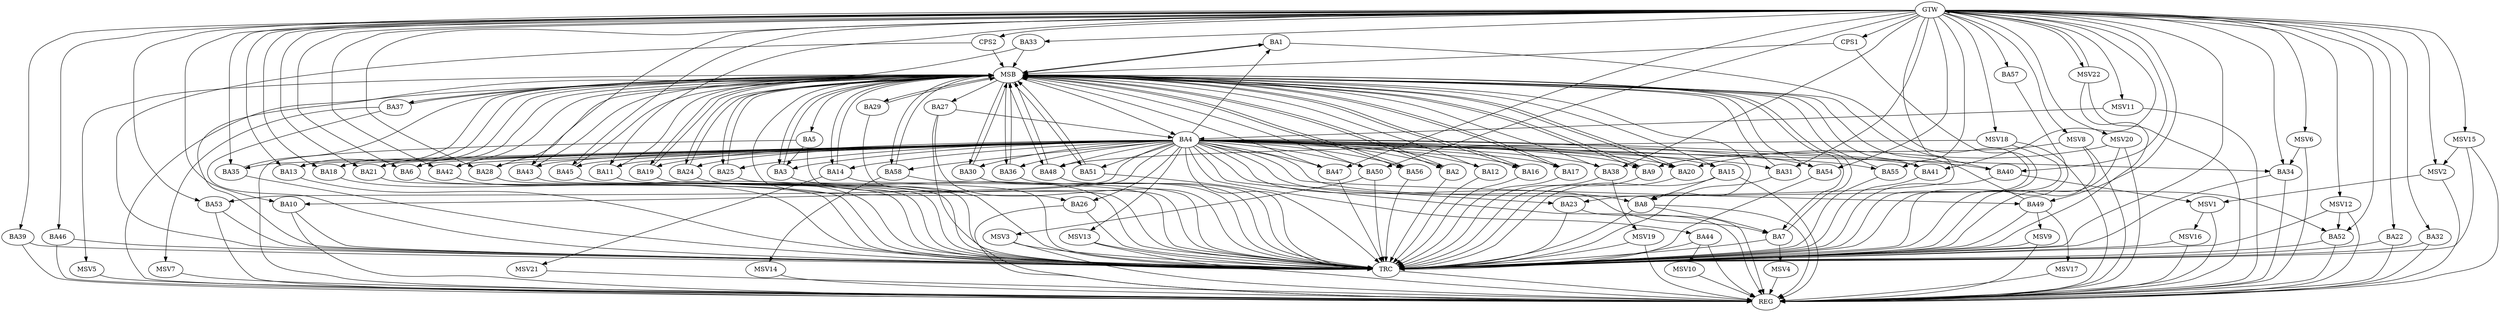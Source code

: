strict digraph G {
  BA1 [ label="BA1" ];
  BA2 [ label="BA2" ];
  BA3 [ label="BA3" ];
  BA4 [ label="BA4" ];
  BA5 [ label="BA5" ];
  BA6 [ label="BA6" ];
  BA7 [ label="BA7" ];
  BA8 [ label="BA8" ];
  BA9 [ label="BA9" ];
  BA10 [ label="BA10" ];
  BA11 [ label="BA11" ];
  BA12 [ label="BA12" ];
  BA13 [ label="BA13" ];
  BA14 [ label="BA14" ];
  BA15 [ label="BA15" ];
  BA16 [ label="BA16" ];
  BA17 [ label="BA17" ];
  BA18 [ label="BA18" ];
  BA19 [ label="BA19" ];
  BA20 [ label="BA20" ];
  BA21 [ label="BA21" ];
  BA22 [ label="BA22" ];
  BA23 [ label="BA23" ];
  BA24 [ label="BA24" ];
  BA25 [ label="BA25" ];
  BA26 [ label="BA26" ];
  BA27 [ label="BA27" ];
  BA28 [ label="BA28" ];
  BA29 [ label="BA29" ];
  BA30 [ label="BA30" ];
  BA31 [ label="BA31" ];
  BA32 [ label="BA32" ];
  BA33 [ label="BA33" ];
  BA34 [ label="BA34" ];
  BA35 [ label="BA35" ];
  BA36 [ label="BA36" ];
  BA37 [ label="BA37" ];
  BA38 [ label="BA38" ];
  BA39 [ label="BA39" ];
  BA40 [ label="BA40" ];
  BA41 [ label="BA41" ];
  BA42 [ label="BA42" ];
  BA43 [ label="BA43" ];
  BA44 [ label="BA44" ];
  BA45 [ label="BA45" ];
  BA46 [ label="BA46" ];
  BA47 [ label="BA47" ];
  BA48 [ label="BA48" ];
  BA49 [ label="BA49" ];
  BA50 [ label="BA50" ];
  BA51 [ label="BA51" ];
  BA52 [ label="BA52" ];
  BA53 [ label="BA53" ];
  BA54 [ label="BA54" ];
  BA55 [ label="BA55" ];
  BA56 [ label="BA56" ];
  BA57 [ label="BA57" ];
  BA58 [ label="BA58" ];
  CPS1 [ label="CPS1" ];
  CPS2 [ label="CPS2" ];
  GTW [ label="GTW" ];
  REG [ label="REG" ];
  MSB [ label="MSB" ];
  TRC [ label="TRC" ];
  MSV1 [ label="MSV1" ];
  MSV2 [ label="MSV2" ];
  MSV3 [ label="MSV3" ];
  MSV4 [ label="MSV4" ];
  MSV5 [ label="MSV5" ];
  MSV6 [ label="MSV6" ];
  MSV7 [ label="MSV7" ];
  MSV8 [ label="MSV8" ];
  MSV9 [ label="MSV9" ];
  MSV10 [ label="MSV10" ];
  MSV11 [ label="MSV11" ];
  MSV12 [ label="MSV12" ];
  MSV13 [ label="MSV13" ];
  MSV14 [ label="MSV14" ];
  MSV15 [ label="MSV15" ];
  MSV16 [ label="MSV16" ];
  MSV17 [ label="MSV17" ];
  MSV18 [ label="MSV18" ];
  MSV19 [ label="MSV19" ];
  MSV20 [ label="MSV20" ];
  MSV21 [ label="MSV21" ];
  MSV22 [ label="MSV22" ];
  BA4 -> BA3;
  BA5 -> BA3;
  BA8 -> BA7;
  BA15 -> BA8;
  BA27 -> BA4;
  GTW -> BA6;
  GTW -> BA10;
  GTW -> BA11;
  GTW -> BA13;
  GTW -> BA18;
  GTW -> BA21;
  GTW -> BA22;
  GTW -> BA23;
  GTW -> BA28;
  GTW -> BA31;
  GTW -> BA32;
  GTW -> BA33;
  GTW -> BA34;
  GTW -> BA35;
  GTW -> BA38;
  GTW -> BA39;
  GTW -> BA40;
  GTW -> BA41;
  GTW -> BA42;
  GTW -> BA43;
  GTW -> BA45;
  GTW -> BA46;
  GTW -> BA47;
  GTW -> BA49;
  GTW -> BA50;
  GTW -> BA52;
  GTW -> BA53;
  GTW -> BA54;
  GTW -> BA55;
  GTW -> BA57;
  GTW -> CPS1;
  GTW -> CPS2;
  BA4 -> REG;
  BA5 -> REG;
  BA8 -> REG;
  BA10 -> REG;
  BA15 -> REG;
  BA22 -> REG;
  BA23 -> REG;
  BA26 -> REG;
  BA27 -> REG;
  BA32 -> REG;
  BA34 -> REG;
  BA39 -> REG;
  BA44 -> REG;
  BA46 -> REG;
  BA52 -> REG;
  BA53 -> REG;
  BA1 -> MSB;
  MSB -> BA2;
  MSB -> REG;
  BA2 -> MSB;
  MSB -> BA1;
  BA3 -> MSB;
  BA6 -> MSB;
  BA7 -> MSB;
  BA9 -> MSB;
  MSB -> BA7;
  BA11 -> MSB;
  BA12 -> MSB;
  BA13 -> MSB;
  MSB -> BA3;
  BA14 -> MSB;
  BA16 -> MSB;
  MSB -> BA9;
  BA17 -> MSB;
  BA18 -> MSB;
  BA19 -> MSB;
  MSB -> BA17;
  BA20 -> MSB;
  MSB -> BA5;
  BA21 -> MSB;
  BA24 -> MSB;
  BA25 -> MSB;
  BA28 -> MSB;
  BA29 -> MSB;
  BA30 -> MSB;
  MSB -> BA25;
  BA31 -> MSB;
  MSB -> BA15;
  BA33 -> MSB;
  BA35 -> MSB;
  BA36 -> MSB;
  BA37 -> MSB;
  BA38 -> MSB;
  BA40 -> MSB;
  MSB -> BA20;
  BA41 -> MSB;
  BA42 -> MSB;
  MSB -> BA14;
  BA43 -> MSB;
  MSB -> BA29;
  BA45 -> MSB;
  MSB -> BA8;
  BA47 -> MSB;
  BA48 -> MSB;
  MSB -> BA36;
  BA49 -> MSB;
  MSB -> BA27;
  BA50 -> MSB;
  MSB -> BA16;
  BA51 -> MSB;
  BA54 -> MSB;
  BA55 -> MSB;
  BA56 -> MSB;
  MSB -> BA51;
  BA58 -> MSB;
  MSB -> BA48;
  CPS1 -> MSB;
  MSB -> BA26;
  MSB -> BA58;
  MSB -> BA4;
  CPS2 -> MSB;
  MSB -> BA37;
  MSB -> BA30;
  MSB -> BA24;
  MSB -> BA56;
  MSB -> BA19;
  BA1 -> TRC;
  BA2 -> TRC;
  BA3 -> TRC;
  BA4 -> TRC;
  BA5 -> TRC;
  BA6 -> TRC;
  BA7 -> TRC;
  BA8 -> TRC;
  BA9 -> TRC;
  BA10 -> TRC;
  BA11 -> TRC;
  BA12 -> TRC;
  BA13 -> TRC;
  BA14 -> TRC;
  BA15 -> TRC;
  BA16 -> TRC;
  BA17 -> TRC;
  BA18 -> TRC;
  BA19 -> TRC;
  BA20 -> TRC;
  BA21 -> TRC;
  BA22 -> TRC;
  BA23 -> TRC;
  BA24 -> TRC;
  BA25 -> TRC;
  BA26 -> TRC;
  BA27 -> TRC;
  BA28 -> TRC;
  BA29 -> TRC;
  BA30 -> TRC;
  BA31 -> TRC;
  BA32 -> TRC;
  BA33 -> TRC;
  BA34 -> TRC;
  BA35 -> TRC;
  BA36 -> TRC;
  BA37 -> TRC;
  BA38 -> TRC;
  BA39 -> TRC;
  BA40 -> TRC;
  BA41 -> TRC;
  BA42 -> TRC;
  BA43 -> TRC;
  BA44 -> TRC;
  BA45 -> TRC;
  BA46 -> TRC;
  BA47 -> TRC;
  BA48 -> TRC;
  BA49 -> TRC;
  BA50 -> TRC;
  BA51 -> TRC;
  BA52 -> TRC;
  BA53 -> TRC;
  BA54 -> TRC;
  BA55 -> TRC;
  BA56 -> TRC;
  BA57 -> TRC;
  BA58 -> TRC;
  CPS1 -> TRC;
  CPS2 -> TRC;
  GTW -> TRC;
  TRC -> REG;
  BA4 -> BA51;
  BA4 -> BA58;
  BA4 -> BA56;
  BA4 -> BA53;
  BA4 -> BA9;
  BA4 -> BA36;
  BA4 -> BA50;
  BA4 -> BA43;
  BA4 -> BA25;
  BA4 -> BA41;
  BA4 -> BA48;
  BA4 -> BA49;
  BA4 -> BA45;
  BA4 -> BA11;
  BA4 -> BA26;
  BA4 -> BA17;
  BA4 -> BA40;
  BA4 -> BA30;
  BA4 -> BA47;
  BA4 -> BA24;
  BA4 -> BA14;
  BA4 -> BA55;
  BA4 -> BA52;
  BA4 -> BA2;
  BA4 -> BA8;
  BA4 -> BA35;
  BA4 -> BA18;
  BA4 -> BA44;
  BA4 -> BA38;
  BA4 -> BA21;
  BA4 -> BA12;
  BA4 -> BA20;
  BA4 -> BA31;
  BA4 -> BA13;
  BA4 -> BA10;
  BA4 -> BA42;
  BA4 -> BA54;
  BA4 -> BA15;
  BA4 -> BA23;
  BA4 -> BA34;
  BA4 -> BA6;
  BA4 -> BA19;
  BA4 -> BA28;
  BA4 -> BA7;
  BA4 -> BA16;
  BA4 -> BA1;
  BA40 -> MSV1;
  MSV1 -> REG;
  MSV2 -> MSV1;
  GTW -> MSV2;
  MSV2 -> REG;
  BA50 -> MSV3;
  MSV3 -> REG;
  MSV3 -> TRC;
  BA7 -> MSV4;
  MSV4 -> REG;
  MSB -> MSV5;
  MSV5 -> REG;
  MSV6 -> BA34;
  GTW -> MSV6;
  MSV6 -> REG;
  BA37 -> MSV7;
  MSV7 -> REG;
  MSV8 -> BA9;
  GTW -> MSV8;
  MSV8 -> REG;
  MSV8 -> TRC;
  BA49 -> MSV9;
  MSV9 -> REG;
  MSV9 -> TRC;
  BA44 -> MSV10;
  MSV10 -> REG;
  MSV11 -> BA4;
  GTW -> MSV11;
  MSV11 -> REG;
  MSV12 -> BA52;
  GTW -> MSV12;
  MSV12 -> REG;
  MSV12 -> TRC;
  BA4 -> MSV13;
  MSV13 -> REG;
  MSV13 -> TRC;
  BA58 -> MSV14;
  MSV14 -> REG;
  MSV15 -> MSV2;
  GTW -> MSV15;
  MSV15 -> REG;
  MSV15 -> TRC;
  MSV1 -> MSV16;
  MSV16 -> REG;
  MSV16 -> TRC;
  BA49 -> MSV17;
  MSV17 -> REG;
  MSV18 -> BA48;
  GTW -> MSV18;
  MSV18 -> REG;
  MSV18 -> TRC;
  BA38 -> MSV19;
  MSV19 -> REG;
  MSV19 -> TRC;
  MSV20 -> BA20;
  GTW -> MSV20;
  MSV20 -> REG;
  MSV20 -> TRC;
  BA14 -> MSV21;
  MSV21 -> REG;
  MSV22 -> GTW;
  GTW -> MSV22;
  MSV22 -> REG;
  MSV22 -> TRC;
}

